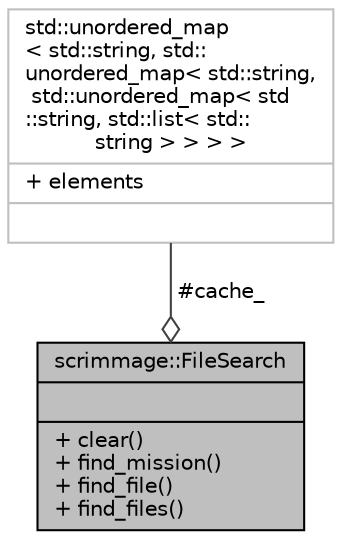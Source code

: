 digraph "scrimmage::FileSearch"
{
 // LATEX_PDF_SIZE
  edge [fontname="Helvetica",fontsize="10",labelfontname="Helvetica",labelfontsize="10"];
  node [fontname="Helvetica",fontsize="10",shape=record];
  Node1 [label="{scrimmage::FileSearch\n||+ clear()\l+ find_mission()\l+ find_file()\l+ find_files()\l}",height=0.2,width=0.4,color="black", fillcolor="grey75", style="filled", fontcolor="black",tooltip=" "];
  Node2 -> Node1 [color="grey25",fontsize="10",style="solid",label=" #cache_" ,arrowhead="odiamond",fontname="Helvetica"];
  Node2 [label="{std::unordered_map\l\< std::string, std::\lunordered_map\< std::string,\l std::unordered_map\< std\l::string, std::list\< std::\lstring \> \> \> \>\n|+ elements\l|}",height=0.2,width=0.4,color="grey75", fillcolor="white", style="filled",tooltip=" "];
}
